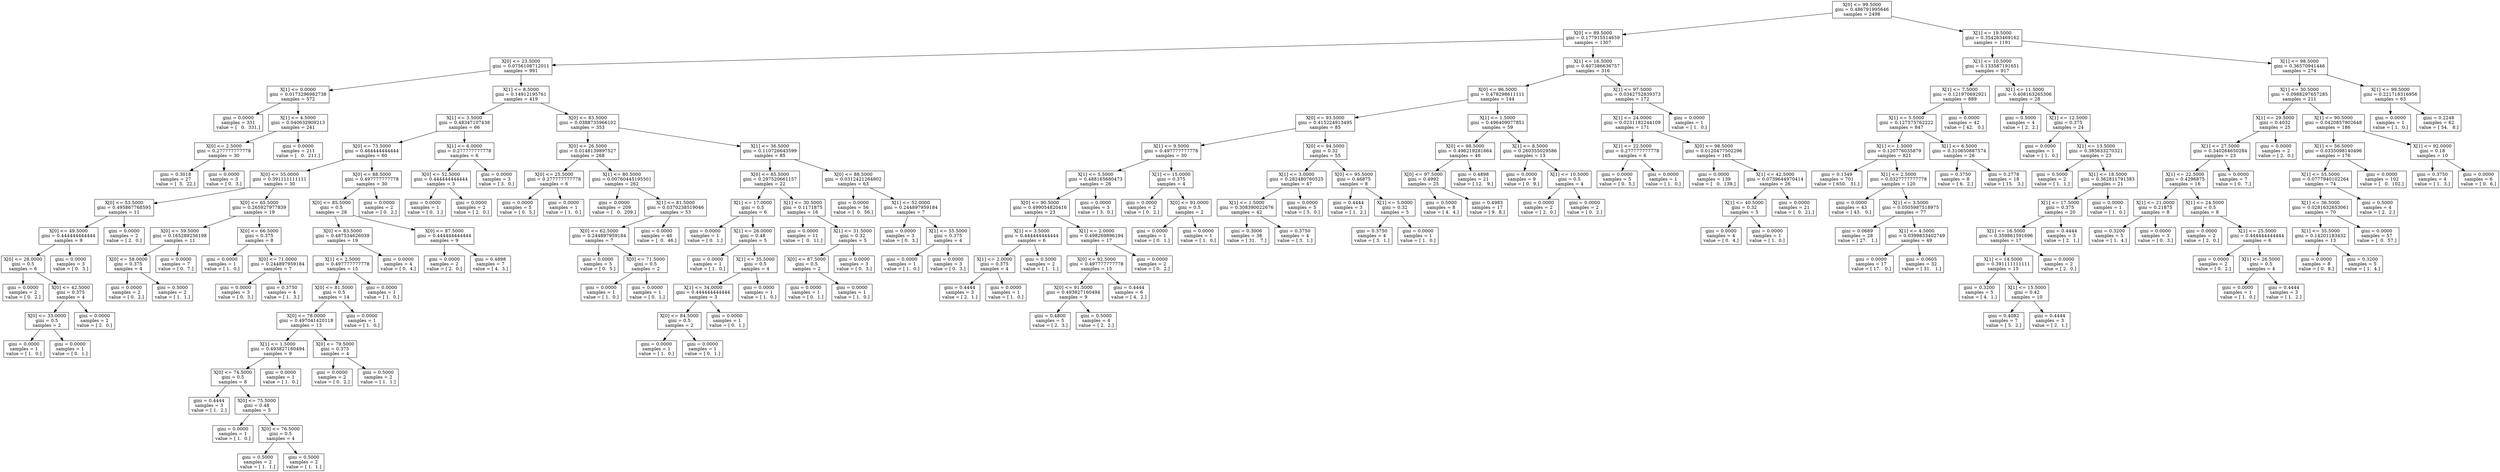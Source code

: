 digraph Tree {
0 [label="X[0] <= 99.5000\ngini = 0.486791995646\nsamples = 2498", shape="box"] ;
1 [label="X[0] <= 89.5000\ngini = 0.177915514659\nsamples = 1307", shape="box"] ;
0 -> 1 ;
2 [label="X[0] <= 23.5000\ngini = 0.0756108712011\nsamples = 991", shape="box"] ;
1 -> 2 ;
3 [label="X[1] <= 0.0000\ngini = 0.0173296982738\nsamples = 572", shape="box"] ;
2 -> 3 ;
4 [label="gini = 0.0000\nsamples = 331\nvalue = [   0.  331.]", shape="box"] ;
3 -> 4 ;
5 [label="X[1] <= 4.5000\ngini = 0.040632909213\nsamples = 241", shape="box"] ;
3 -> 5 ;
6 [label="X[0] <= 2.5000\ngini = 0.277777777778\nsamples = 30", shape="box"] ;
5 -> 6 ;
7 [label="gini = 0.3018\nsamples = 27\nvalue = [  5.  22.]", shape="box"] ;
6 -> 7 ;
8 [label="gini = 0.0000\nsamples = 3\nvalue = [ 0.  3.]", shape="box"] ;
6 -> 8 ;
9 [label="gini = 0.0000\nsamples = 211\nvalue = [   0.  211.]", shape="box"] ;
5 -> 9 ;
10 [label="X[1] <= 8.5000\ngini = 0.14912195761\nsamples = 419", shape="box"] ;
2 -> 10 ;
11 [label="X[1] <= 3.5000\ngini = 0.48347107438\nsamples = 66", shape="box"] ;
10 -> 11 ;
12 [label="X[0] <= 73.5000\ngini = 0.464444444444\nsamples = 60", shape="box"] ;
11 -> 12 ;
13 [label="X[0] <= 55.0000\ngini = 0.391111111111\nsamples = 30", shape="box"] ;
12 -> 13 ;
14 [label="X[0] <= 53.5000\ngini = 0.495867768595\nsamples = 11", shape="box"] ;
13 -> 14 ;
15 [label="X[0] <= 49.5000\ngini = 0.444444444444\nsamples = 9", shape="box"] ;
14 -> 15 ;
16 [label="X[0] <= 28.0000\ngini = 0.5\nsamples = 6", shape="box"] ;
15 -> 16 ;
17 [label="gini = 0.0000\nsamples = 2\nvalue = [ 0.  2.]", shape="box"] ;
16 -> 17 ;
18 [label="X[0] <= 42.5000\ngini = 0.375\nsamples = 4", shape="box"] ;
16 -> 18 ;
19 [label="X[0] <= 33.0000\ngini = 0.5\nsamples = 2", shape="box"] ;
18 -> 19 ;
20 [label="gini = 0.0000\nsamples = 1\nvalue = [ 1.  0.]", shape="box"] ;
19 -> 20 ;
21 [label="gini = 0.0000\nsamples = 1\nvalue = [ 0.  1.]", shape="box"] ;
19 -> 21 ;
22 [label="gini = 0.0000\nsamples = 2\nvalue = [ 2.  0.]", shape="box"] ;
18 -> 22 ;
23 [label="gini = 0.0000\nsamples = 3\nvalue = [ 0.  3.]", shape="box"] ;
15 -> 23 ;
24 [label="gini = 0.0000\nsamples = 2\nvalue = [ 2.  0.]", shape="box"] ;
14 -> 24 ;
25 [label="X[0] <= 65.5000\ngini = 0.265927977839\nsamples = 19", shape="box"] ;
13 -> 25 ;
26 [label="X[0] <= 59.5000\ngini = 0.165289256198\nsamples = 11", shape="box"] ;
25 -> 26 ;
27 [label="X[0] <= 58.0000\ngini = 0.375\nsamples = 4", shape="box"] ;
26 -> 27 ;
28 [label="gini = 0.0000\nsamples = 2\nvalue = [ 0.  2.]", shape="box"] ;
27 -> 28 ;
29 [label="gini = 0.5000\nsamples = 2\nvalue = [ 1.  1.]", shape="box"] ;
27 -> 29 ;
30 [label="gini = 0.0000\nsamples = 7\nvalue = [ 0.  7.]", shape="box"] ;
26 -> 30 ;
31 [label="X[0] <= 66.5000\ngini = 0.375\nsamples = 8", shape="box"] ;
25 -> 31 ;
32 [label="gini = 0.0000\nsamples = 1\nvalue = [ 1.  0.]", shape="box"] ;
31 -> 32 ;
33 [label="X[0] <= 71.0000\ngini = 0.244897959184\nsamples = 7", shape="box"] ;
31 -> 33 ;
34 [label="gini = 0.0000\nsamples = 3\nvalue = [ 0.  3.]", shape="box"] ;
33 -> 34 ;
35 [label="gini = 0.3750\nsamples = 4\nvalue = [ 1.  3.]", shape="box"] ;
33 -> 35 ;
36 [label="X[0] <= 88.5000\ngini = 0.497777777778\nsamples = 30", shape="box"] ;
12 -> 36 ;
37 [label="X[0] <= 85.5000\ngini = 0.5\nsamples = 28", shape="box"] ;
36 -> 37 ;
38 [label="X[0] <= 83.5000\ngini = 0.487534626039\nsamples = 19", shape="box"] ;
37 -> 38 ;
39 [label="X[1] <= 2.5000\ngini = 0.497777777778\nsamples = 15", shape="box"] ;
38 -> 39 ;
40 [label="X[0] <= 81.5000\ngini = 0.5\nsamples = 14", shape="box"] ;
39 -> 40 ;
41 [label="X[0] <= 78.0000\ngini = 0.497041420118\nsamples = 13", shape="box"] ;
40 -> 41 ;
42 [label="X[1] <= 1.5000\ngini = 0.493827160494\nsamples = 9", shape="box"] ;
41 -> 42 ;
43 [label="X[0] <= 74.5000\ngini = 0.5\nsamples = 8", shape="box"] ;
42 -> 43 ;
44 [label="gini = 0.4444\nsamples = 3\nvalue = [ 1.  2.]", shape="box"] ;
43 -> 44 ;
45 [label="X[0] <= 75.5000\ngini = 0.48\nsamples = 5", shape="box"] ;
43 -> 45 ;
46 [label="gini = 0.0000\nsamples = 1\nvalue = [ 1.  0.]", shape="box"] ;
45 -> 46 ;
47 [label="X[0] <= 76.5000\ngini = 0.5\nsamples = 4", shape="box"] ;
45 -> 47 ;
48 [label="gini = 0.5000\nsamples = 2\nvalue = [ 1.  1.]", shape="box"] ;
47 -> 48 ;
49 [label="gini = 0.5000\nsamples = 2\nvalue = [ 1.  1.]", shape="box"] ;
47 -> 49 ;
50 [label="gini = 0.0000\nsamples = 1\nvalue = [ 1.  0.]", shape="box"] ;
42 -> 50 ;
51 [label="X[0] <= 79.5000\ngini = 0.375\nsamples = 4", shape="box"] ;
41 -> 51 ;
52 [label="gini = 0.0000\nsamples = 2\nvalue = [ 0.  2.]", shape="box"] ;
51 -> 52 ;
53 [label="gini = 0.5000\nsamples = 2\nvalue = [ 1.  1.]", shape="box"] ;
51 -> 53 ;
54 [label="gini = 0.0000\nsamples = 1\nvalue = [ 1.  0.]", shape="box"] ;
40 -> 54 ;
55 [label="gini = 0.0000\nsamples = 1\nvalue = [ 1.  0.]", shape="box"] ;
39 -> 55 ;
56 [label="gini = 0.0000\nsamples = 4\nvalue = [ 0.  4.]", shape="box"] ;
38 -> 56 ;
57 [label="X[0] <= 87.5000\ngini = 0.444444444444\nsamples = 9", shape="box"] ;
37 -> 57 ;
58 [label="gini = 0.0000\nsamples = 2\nvalue = [ 2.  0.]", shape="box"] ;
57 -> 58 ;
59 [label="gini = 0.4898\nsamples = 7\nvalue = [ 4.  3.]", shape="box"] ;
57 -> 59 ;
60 [label="gini = 0.0000\nsamples = 2\nvalue = [ 0.  2.]", shape="box"] ;
36 -> 60 ;
61 [label="X[1] <= 6.0000\ngini = 0.277777777778\nsamples = 6", shape="box"] ;
11 -> 61 ;
62 [label="X[0] <= 52.5000\ngini = 0.444444444444\nsamples = 3", shape="box"] ;
61 -> 62 ;
63 [label="gini = 0.0000\nsamples = 1\nvalue = [ 0.  1.]", shape="box"] ;
62 -> 63 ;
64 [label="gini = 0.0000\nsamples = 2\nvalue = [ 2.  0.]", shape="box"] ;
62 -> 64 ;
65 [label="gini = 0.0000\nsamples = 3\nvalue = [ 3.  0.]", shape="box"] ;
61 -> 65 ;
66 [label="X[0] <= 83.5000\ngini = 0.0388735966102\nsamples = 353", shape="box"] ;
10 -> 66 ;
67 [label="X[0] <= 26.5000\ngini = 0.0148139897527\nsamples = 268", shape="box"] ;
66 -> 67 ;
68 [label="X[0] <= 25.5000\ngini = 0.277777777778\nsamples = 6", shape="box"] ;
67 -> 68 ;
69 [label="gini = 0.0000\nsamples = 5\nvalue = [ 0.  5.]", shape="box"] ;
68 -> 69 ;
70 [label="gini = 0.0000\nsamples = 1\nvalue = [ 1.  0.]", shape="box"] ;
68 -> 70 ;
71 [label="X[1] <= 80.5000\ngini = 0.00760445195501\nsamples = 262", shape="box"] ;
67 -> 71 ;
72 [label="gini = 0.0000\nsamples = 209\nvalue = [   0.  209.]", shape="box"] ;
71 -> 72 ;
73 [label="X[1] <= 81.5000\ngini = 0.0370238519046\nsamples = 53", shape="box"] ;
71 -> 73 ;
74 [label="X[0] <= 62.5000\ngini = 0.244897959184\nsamples = 7", shape="box"] ;
73 -> 74 ;
75 [label="gini = 0.0000\nsamples = 5\nvalue = [ 0.  5.]", shape="box"] ;
74 -> 75 ;
76 [label="X[0] <= 71.5000\ngini = 0.5\nsamples = 2", shape="box"] ;
74 -> 76 ;
77 [label="gini = 0.0000\nsamples = 1\nvalue = [ 1.  0.]", shape="box"] ;
76 -> 77 ;
78 [label="gini = 0.0000\nsamples = 1\nvalue = [ 0.  1.]", shape="box"] ;
76 -> 78 ;
79 [label="gini = 0.0000\nsamples = 46\nvalue = [  0.  46.]", shape="box"] ;
73 -> 79 ;
80 [label="X[1] <= 36.5000\ngini = 0.110726643599\nsamples = 85", shape="box"] ;
66 -> 80 ;
81 [label="X[0] <= 85.5000\ngini = 0.297520661157\nsamples = 22", shape="box"] ;
80 -> 81 ;
82 [label="X[1] <= 17.0000\ngini = 0.5\nsamples = 6", shape="box"] ;
81 -> 82 ;
83 [label="gini = 0.0000\nsamples = 1\nvalue = [ 0.  1.]", shape="box"] ;
82 -> 83 ;
84 [label="X[1] <= 26.0000\ngini = 0.48\nsamples = 5", shape="box"] ;
82 -> 84 ;
85 [label="gini = 0.0000\nsamples = 1\nvalue = [ 1.  0.]", shape="box"] ;
84 -> 85 ;
86 [label="X[1] <= 35.5000\ngini = 0.5\nsamples = 4", shape="box"] ;
84 -> 86 ;
87 [label="X[1] <= 34.0000\ngini = 0.444444444444\nsamples = 3", shape="box"] ;
86 -> 87 ;
88 [label="X[0] <= 84.5000\ngini = 0.5\nsamples = 2", shape="box"] ;
87 -> 88 ;
89 [label="gini = 0.0000\nsamples = 1\nvalue = [ 1.  0.]", shape="box"] ;
88 -> 89 ;
90 [label="gini = 0.0000\nsamples = 1\nvalue = [ 0.  1.]", shape="box"] ;
88 -> 90 ;
91 [label="gini = 0.0000\nsamples = 1\nvalue = [ 0.  1.]", shape="box"] ;
87 -> 91 ;
92 [label="gini = 0.0000\nsamples = 1\nvalue = [ 1.  0.]", shape="box"] ;
86 -> 92 ;
93 [label="X[1] <= 30.5000\ngini = 0.1171875\nsamples = 16", shape="box"] ;
81 -> 93 ;
94 [label="gini = 0.0000\nsamples = 11\nvalue = [  0.  11.]", shape="box"] ;
93 -> 94 ;
95 [label="X[1] <= 31.5000\ngini = 0.32\nsamples = 5", shape="box"] ;
93 -> 95 ;
96 [label="X[0] <= 87.5000\ngini = 0.5\nsamples = 2", shape="box"] ;
95 -> 96 ;
97 [label="gini = 0.0000\nsamples = 1\nvalue = [ 0.  1.]", shape="box"] ;
96 -> 97 ;
98 [label="gini = 0.0000\nsamples = 1\nvalue = [ 1.  0.]", shape="box"] ;
96 -> 98 ;
99 [label="gini = 0.0000\nsamples = 3\nvalue = [ 0.  3.]", shape="box"] ;
95 -> 99 ;
100 [label="X[0] <= 88.5000\ngini = 0.0312421264802\nsamples = 63", shape="box"] ;
80 -> 100 ;
101 [label="gini = 0.0000\nsamples = 56\nvalue = [  0.  56.]", shape="box"] ;
100 -> 101 ;
102 [label="X[1] <= 52.0000\ngini = 0.244897959184\nsamples = 7", shape="box"] ;
100 -> 102 ;
103 [label="gini = 0.0000\nsamples = 3\nvalue = [ 0.  3.]", shape="box"] ;
102 -> 103 ;
104 [label="X[1] <= 55.5000\ngini = 0.375\nsamples = 4", shape="box"] ;
102 -> 104 ;
105 [label="gini = 0.0000\nsamples = 1\nvalue = [ 1.  0.]", shape="box"] ;
104 -> 105 ;
106 [label="gini = 0.0000\nsamples = 3\nvalue = [ 0.  3.]", shape="box"] ;
104 -> 106 ;
107 [label="X[1] <= 16.5000\ngini = 0.407386636757\nsamples = 316", shape="box"] ;
1 -> 107 ;
108 [label="X[0] <= 96.5000\ngini = 0.478298611111\nsamples = 144", shape="box"] ;
107 -> 108 ;
109 [label="X[0] <= 93.5000\ngini = 0.415224913495\nsamples = 85", shape="box"] ;
108 -> 109 ;
110 [label="X[1] <= 9.5000\ngini = 0.497777777778\nsamples = 30", shape="box"] ;
109 -> 110 ;
111 [label="X[1] <= 5.5000\ngini = 0.488165680473\nsamples = 26", shape="box"] ;
110 -> 111 ;
112 [label="X[0] <= 90.5000\ngini = 0.499054820416\nsamples = 23", shape="box"] ;
111 -> 112 ;
113 [label="X[1] <= 3.5000\ngini = 0.444444444444\nsamples = 6", shape="box"] ;
112 -> 113 ;
114 [label="X[1] <= 2.0000\ngini = 0.375\nsamples = 4", shape="box"] ;
113 -> 114 ;
115 [label="gini = 0.4444\nsamples = 3\nvalue = [ 2.  1.]", shape="box"] ;
114 -> 115 ;
116 [label="gini = 0.0000\nsamples = 1\nvalue = [ 1.  0.]", shape="box"] ;
114 -> 116 ;
117 [label="gini = 0.5000\nsamples = 2\nvalue = [ 1.  1.]", shape="box"] ;
113 -> 117 ;
118 [label="X[1] <= 2.0000\ngini = 0.498269896194\nsamples = 17", shape="box"] ;
112 -> 118 ;
119 [label="X[0] <= 92.5000\ngini = 0.497777777778\nsamples = 15", shape="box"] ;
118 -> 119 ;
120 [label="X[0] <= 91.5000\ngini = 0.493827160494\nsamples = 9", shape="box"] ;
119 -> 120 ;
121 [label="gini = 0.4800\nsamples = 5\nvalue = [ 2.  3.]", shape="box"] ;
120 -> 121 ;
122 [label="gini = 0.5000\nsamples = 4\nvalue = [ 2.  2.]", shape="box"] ;
120 -> 122 ;
123 [label="gini = 0.4444\nsamples = 6\nvalue = [ 4.  2.]", shape="box"] ;
119 -> 123 ;
124 [label="gini = 0.0000\nsamples = 2\nvalue = [ 0.  2.]", shape="box"] ;
118 -> 124 ;
125 [label="gini = 0.0000\nsamples = 3\nvalue = [ 3.  0.]", shape="box"] ;
111 -> 125 ;
126 [label="X[1] <= 15.0000\ngini = 0.375\nsamples = 4", shape="box"] ;
110 -> 126 ;
127 [label="gini = 0.0000\nsamples = 2\nvalue = [ 0.  2.]", shape="box"] ;
126 -> 127 ;
128 [label="X[0] <= 91.0000\ngini = 0.5\nsamples = 2", shape="box"] ;
126 -> 128 ;
129 [label="gini = 0.0000\nsamples = 1\nvalue = [ 0.  1.]", shape="box"] ;
128 -> 129 ;
130 [label="gini = 0.0000\nsamples = 1\nvalue = [ 1.  0.]", shape="box"] ;
128 -> 130 ;
131 [label="X[0] <= 94.5000\ngini = 0.32\nsamples = 55", shape="box"] ;
109 -> 131 ;
132 [label="X[1] <= 3.0000\ngini = 0.282480760525\nsamples = 47", shape="box"] ;
131 -> 132 ;
133 [label="X[1] <= 1.5000\ngini = 0.308390022676\nsamples = 42", shape="box"] ;
132 -> 133 ;
134 [label="gini = 0.3006\nsamples = 38\nvalue = [ 31.   7.]", shape="box"] ;
133 -> 134 ;
135 [label="gini = 0.3750\nsamples = 4\nvalue = [ 3.  1.]", shape="box"] ;
133 -> 135 ;
136 [label="gini = 0.0000\nsamples = 5\nvalue = [ 5.  0.]", shape="box"] ;
132 -> 136 ;
137 [label="X[0] <= 95.5000\ngini = 0.46875\nsamples = 8", shape="box"] ;
131 -> 137 ;
138 [label="gini = 0.4444\nsamples = 3\nvalue = [ 1.  2.]", shape="box"] ;
137 -> 138 ;
139 [label="X[1] <= 5.0000\ngini = 0.32\nsamples = 5", shape="box"] ;
137 -> 139 ;
140 [label="gini = 0.3750\nsamples = 4\nvalue = [ 3.  1.]", shape="box"] ;
139 -> 140 ;
141 [label="gini = 0.0000\nsamples = 1\nvalue = [ 1.  0.]", shape="box"] ;
139 -> 141 ;
142 [label="X[1] <= 1.5000\ngini = 0.496409077851\nsamples = 59", shape="box"] ;
108 -> 142 ;
143 [label="X[0] <= 98.5000\ngini = 0.496219281664\nsamples = 46", shape="box"] ;
142 -> 143 ;
144 [label="X[0] <= 97.5000\ngini = 0.4992\nsamples = 25", shape="box"] ;
143 -> 144 ;
145 [label="gini = 0.5000\nsamples = 8\nvalue = [ 4.  4.]", shape="box"] ;
144 -> 145 ;
146 [label="gini = 0.4983\nsamples = 17\nvalue = [ 9.  8.]", shape="box"] ;
144 -> 146 ;
147 [label="gini = 0.4898\nsamples = 21\nvalue = [ 12.   9.]", shape="box"] ;
143 -> 147 ;
148 [label="X[1] <= 8.5000\ngini = 0.260355029586\nsamples = 13", shape="box"] ;
142 -> 148 ;
149 [label="gini = 0.0000\nsamples = 9\nvalue = [ 0.  9.]", shape="box"] ;
148 -> 149 ;
150 [label="X[1] <= 10.5000\ngini = 0.5\nsamples = 4", shape="box"] ;
148 -> 150 ;
151 [label="gini = 0.0000\nsamples = 2\nvalue = [ 2.  0.]", shape="box"] ;
150 -> 151 ;
152 [label="gini = 0.0000\nsamples = 2\nvalue = [ 0.  2.]", shape="box"] ;
150 -> 152 ;
153 [label="X[1] <= 97.5000\ngini = 0.0342752839373\nsamples = 172", shape="box"] ;
107 -> 153 ;
154 [label="X[1] <= 24.0000\ngini = 0.0231182244109\nsamples = 171", shape="box"] ;
153 -> 154 ;
155 [label="X[1] <= 22.5000\ngini = 0.277777777778\nsamples = 6", shape="box"] ;
154 -> 155 ;
156 [label="gini = 0.0000\nsamples = 5\nvalue = [ 0.  5.]", shape="box"] ;
155 -> 156 ;
157 [label="gini = 0.0000\nsamples = 1\nvalue = [ 1.  0.]", shape="box"] ;
155 -> 157 ;
158 [label="X[0] <= 98.5000\ngini = 0.0120477502296\nsamples = 165", shape="box"] ;
154 -> 158 ;
159 [label="gini = 0.0000\nsamples = 139\nvalue = [   0.  139.]", shape="box"] ;
158 -> 159 ;
160 [label="X[1] <= 42.5000\ngini = 0.0739644970414\nsamples = 26", shape="box"] ;
158 -> 160 ;
161 [label="X[1] <= 40.5000\ngini = 0.32\nsamples = 5", shape="box"] ;
160 -> 161 ;
162 [label="gini = 0.0000\nsamples = 4\nvalue = [ 0.  4.]", shape="box"] ;
161 -> 162 ;
163 [label="gini = 0.0000\nsamples = 1\nvalue = [ 1.  0.]", shape="box"] ;
161 -> 163 ;
164 [label="gini = 0.0000\nsamples = 21\nvalue = [  0.  21.]", shape="box"] ;
160 -> 164 ;
165 [label="gini = 0.0000\nsamples = 1\nvalue = [ 1.  0.]", shape="box"] ;
153 -> 165 ;
166 [label="X[1] <= 19.5000\ngini = 0.354263469162\nsamples = 1191", shape="box"] ;
0 -> 166 ;
167 [label="X[1] <= 10.5000\ngini = 0.133587191651\nsamples = 917", shape="box"] ;
166 -> 167 ;
168 [label="X[1] <= 7.5000\ngini = 0.121970692921\nsamples = 889", shape="box"] ;
167 -> 168 ;
169 [label="X[1] <= 5.5000\ngini = 0.127575762222\nsamples = 847", shape="box"] ;
168 -> 169 ;
170 [label="X[1] <= 1.5000\ngini = 0.120776035879\nsamples = 821", shape="box"] ;
169 -> 170 ;
171 [label="gini = 0.1349\nsamples = 701\nvalue = [ 650.   51.]", shape="box"] ;
170 -> 171 ;
172 [label="X[1] <= 2.5000\ngini = 0.0327777777778\nsamples = 120", shape="box"] ;
170 -> 172 ;
173 [label="gini = 0.0000\nsamples = 43\nvalue = [ 43.   0.]", shape="box"] ;
172 -> 173 ;
174 [label="X[1] <= 3.5000\ngini = 0.0505987518975\nsamples = 77", shape="box"] ;
172 -> 174 ;
175 [label="gini = 0.0689\nsamples = 28\nvalue = [ 27.   1.]", shape="box"] ;
174 -> 175 ;
176 [label="X[1] <= 4.5000\ngini = 0.0399833402749\nsamples = 49", shape="box"] ;
174 -> 176 ;
177 [label="gini = 0.0000\nsamples = 17\nvalue = [ 17.   0.]", shape="box"] ;
176 -> 177 ;
178 [label="gini = 0.0605\nsamples = 32\nvalue = [ 31.   1.]", shape="box"] ;
176 -> 178 ;
179 [label="X[1] <= 6.5000\ngini = 0.310650887574\nsamples = 26", shape="box"] ;
169 -> 179 ;
180 [label="gini = 0.3750\nsamples = 8\nvalue = [ 6.  2.]", shape="box"] ;
179 -> 180 ;
181 [label="gini = 0.2778\nsamples = 18\nvalue = [ 15.   3.]", shape="box"] ;
179 -> 181 ;
182 [label="gini = 0.0000\nsamples = 42\nvalue = [ 42.   0.]", shape="box"] ;
168 -> 182 ;
183 [label="X[1] <= 11.5000\ngini = 0.408163265306\nsamples = 28", shape="box"] ;
167 -> 183 ;
184 [label="gini = 0.5000\nsamples = 4\nvalue = [ 2.  2.]", shape="box"] ;
183 -> 184 ;
185 [label="X[1] <= 12.5000\ngini = 0.375\nsamples = 24", shape="box"] ;
183 -> 185 ;
186 [label="gini = 0.0000\nsamples = 1\nvalue = [ 1.  0.]", shape="box"] ;
185 -> 186 ;
187 [label="X[1] <= 13.5000\ngini = 0.385633270321\nsamples = 23", shape="box"] ;
185 -> 187 ;
188 [label="gini = 0.5000\nsamples = 2\nvalue = [ 1.  1.]", shape="box"] ;
187 -> 188 ;
189 [label="X[1] <= 18.5000\ngini = 0.362811791383\nsamples = 21", shape="box"] ;
187 -> 189 ;
190 [label="X[1] <= 17.5000\ngini = 0.375\nsamples = 20", shape="box"] ;
189 -> 190 ;
191 [label="X[1] <= 16.5000\ngini = 0.359861591696\nsamples = 17", shape="box"] ;
190 -> 191 ;
192 [label="X[1] <= 14.5000\ngini = 0.391111111111\nsamples = 15", shape="box"] ;
191 -> 192 ;
193 [label="gini = 0.3200\nsamples = 5\nvalue = [ 4.  1.]", shape="box"] ;
192 -> 193 ;
194 [label="X[1] <= 15.5000\ngini = 0.42\nsamples = 10", shape="box"] ;
192 -> 194 ;
195 [label="gini = 0.4082\nsamples = 7\nvalue = [ 5.  2.]", shape="box"] ;
194 -> 195 ;
196 [label="gini = 0.4444\nsamples = 3\nvalue = [ 2.  1.]", shape="box"] ;
194 -> 196 ;
197 [label="gini = 0.0000\nsamples = 2\nvalue = [ 2.  0.]", shape="box"] ;
191 -> 197 ;
198 [label="gini = 0.4444\nsamples = 3\nvalue = [ 2.  1.]", shape="box"] ;
190 -> 198 ;
199 [label="gini = 0.0000\nsamples = 1\nvalue = [ 1.  0.]", shape="box"] ;
189 -> 199 ;
200 [label="X[1] <= 98.5000\ngini = 0.36570941446\nsamples = 274", shape="box"] ;
166 -> 200 ;
201 [label="X[1] <= 30.5000\ngini = 0.0988297657285\nsamples = 211", shape="box"] ;
200 -> 201 ;
202 [label="X[1] <= 29.5000\ngini = 0.4032\nsamples = 25", shape="box"] ;
201 -> 202 ;
203 [label="X[1] <= 27.5000\ngini = 0.340264650284\nsamples = 23", shape="box"] ;
202 -> 203 ;
204 [label="X[1] <= 22.5000\ngini = 0.4296875\nsamples = 16", shape="box"] ;
203 -> 204 ;
205 [label="X[1] <= 21.0000\ngini = 0.21875\nsamples = 8", shape="box"] ;
204 -> 205 ;
206 [label="gini = 0.3200\nsamples = 5\nvalue = [ 1.  4.]", shape="box"] ;
205 -> 206 ;
207 [label="gini = 0.0000\nsamples = 3\nvalue = [ 0.  3.]", shape="box"] ;
205 -> 207 ;
208 [label="X[1] <= 24.5000\ngini = 0.5\nsamples = 8", shape="box"] ;
204 -> 208 ;
209 [label="gini = 0.0000\nsamples = 2\nvalue = [ 2.  0.]", shape="box"] ;
208 -> 209 ;
210 [label="X[1] <= 25.5000\ngini = 0.444444444444\nsamples = 6", shape="box"] ;
208 -> 210 ;
211 [label="gini = 0.0000\nsamples = 2\nvalue = [ 0.  2.]", shape="box"] ;
210 -> 211 ;
212 [label="X[1] <= 26.5000\ngini = 0.5\nsamples = 4", shape="box"] ;
210 -> 212 ;
213 [label="gini = 0.0000\nsamples = 1\nvalue = [ 1.  0.]", shape="box"] ;
212 -> 213 ;
214 [label="gini = 0.4444\nsamples = 3\nvalue = [ 1.  2.]", shape="box"] ;
212 -> 214 ;
215 [label="gini = 0.0000\nsamples = 7\nvalue = [ 0.  7.]", shape="box"] ;
203 -> 215 ;
216 [label="gini = 0.0000\nsamples = 2\nvalue = [ 2.  0.]", shape="box"] ;
202 -> 216 ;
217 [label="X[1] <= 90.5000\ngini = 0.0420857902648\nsamples = 186", shape="box"] ;
201 -> 217 ;
218 [label="X[1] <= 56.5000\ngini = 0.0335098140496\nsamples = 176", shape="box"] ;
217 -> 218 ;
219 [label="X[1] <= 55.5000\ngini = 0.0777940102264\nsamples = 74", shape="box"] ;
218 -> 219 ;
220 [label="X[1] <= 36.5000\ngini = 0.0281632653061\nsamples = 70", shape="box"] ;
219 -> 220 ;
221 [label="X[1] <= 35.5000\ngini = 0.14201183432\nsamples = 13", shape="box"] ;
220 -> 221 ;
222 [label="gini = 0.0000\nsamples = 8\nvalue = [ 0.  8.]", shape="box"] ;
221 -> 222 ;
223 [label="gini = 0.3200\nsamples = 5\nvalue = [ 1.  4.]", shape="box"] ;
221 -> 223 ;
224 [label="gini = 0.0000\nsamples = 57\nvalue = [  0.  57.]", shape="box"] ;
220 -> 224 ;
225 [label="gini = 0.5000\nsamples = 4\nvalue = [ 2.  2.]", shape="box"] ;
219 -> 225 ;
226 [label="gini = 0.0000\nsamples = 102\nvalue = [   0.  102.]", shape="box"] ;
218 -> 226 ;
227 [label="X[1] <= 92.0000\ngini = 0.18\nsamples = 10", shape="box"] ;
217 -> 227 ;
228 [label="gini = 0.3750\nsamples = 4\nvalue = [ 1.  3.]", shape="box"] ;
227 -> 228 ;
229 [label="gini = 0.0000\nsamples = 6\nvalue = [ 0.  6.]", shape="box"] ;
227 -> 229 ;
230 [label="X[1] <= 99.5000\ngini = 0.221718316956\nsamples = 63", shape="box"] ;
200 -> 230 ;
231 [label="gini = 0.0000\nsamples = 1\nvalue = [ 1.  0.]", shape="box"] ;
230 -> 231 ;
232 [label="gini = 0.2248\nsamples = 62\nvalue = [ 54.   8.]", shape="box"] ;
230 -> 232 ;
}